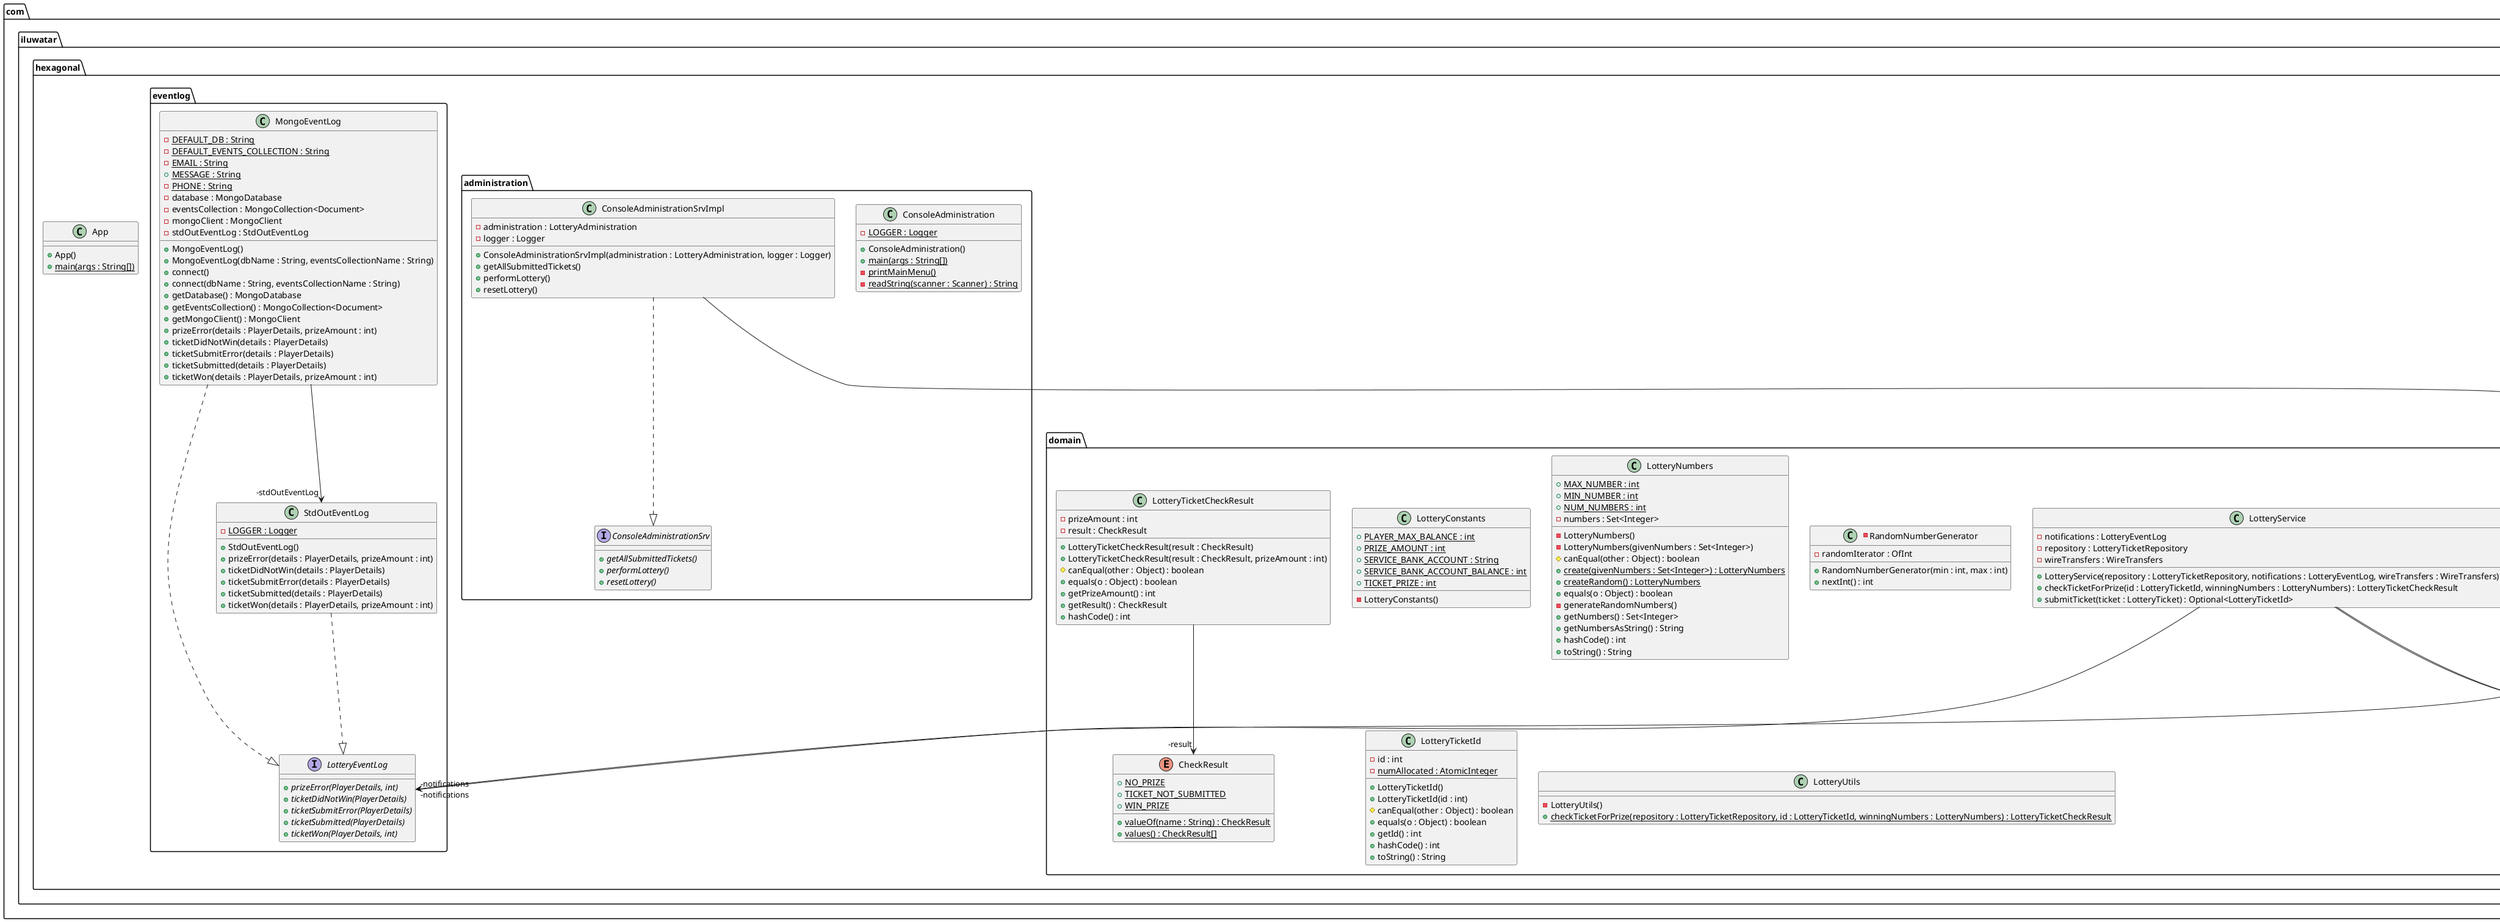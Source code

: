 @startuml
package com.iluwatar.hexagonal.sampledata {
  class SampleData {
    - PLAYERS : List<PlayerDetails> {static}
    - RANDOM : SecureRandom {static}
    + SampleData()
    - getRandomPlayerDetails() : PlayerDetails {static}
    + submitTickets(lotteryService : LotteryService, numTickets : int) {static}
  }
}
package com.iluwatar.hexagonal.service {
  class ConsoleLottery {
    - LOGGER : Logger {static}
    + ConsoleLottery()
    + main(args : String[]) {static}
    - printMainMenu() {static}
    - readString(scanner : Scanner) : String {static}
  }
  interface LotteryConsoleService {
    + addFundsToLotteryAccount(WireTransfers, Scanner) {abstract}
    + checkTicket(LotteryService, Scanner) {abstract}
    + queryLotteryAccountFunds(WireTransfers, Scanner) {abstract}
    + submitTicket(LotteryService, Scanner) {abstract}
  }
  class LotteryConsoleServiceImpl {
    - logger : Logger
    + LotteryConsoleServiceImpl(logger : Logger)
    + addFundsToLotteryAccount(bank : WireTransfers, scanner : Scanner)
    + checkTicket(service : LotteryService, scanner : Scanner)
    + queryLotteryAccountFunds(bank : WireTransfers, scanner : Scanner)
    - readString(scanner : Scanner) : String
    + submitTicket(service : LotteryService, scanner : Scanner)
  }
}
package com.iluwatar.hexagonal.mongo {
  class MongoConnectionPropertiesLoader {
    - DEFAULT_HOST : String {static}
    - DEFAULT_PORT : int {static}
    - LOGGER : Logger {static}
    + MongoConnectionPropertiesLoader()
    + load() {static}
  }
}
package com.iluwatar.hexagonal.domain {
  class LotteryAdministration {
    - notifications : LotteryEventLog
    - repository : LotteryTicketRepository
    - wireTransfers : WireTransfers
    + LotteryAdministration(repository : LotteryTicketRepository, notifications : LotteryEventLog, wireTransfers : WireTransfers)
    + getAllSubmittedTickets() : Map<LotteryTicketId, LotteryTicket>
    + performLottery() : LotteryNumbers
    + resetLottery()
  }
  class LotteryConstants {
    + PLAYER_MAX_BALANCE : int {static}
    + PRIZE_AMOUNT : int {static}
    + SERVICE_BANK_ACCOUNT : String {static}
    + SERVICE_BANK_ACCOUNT_BALANCE : int {static}
    + TICKET_PRIZE : int {static}
    - LotteryConstants()
  }
  class LotteryNumbers {
    + MAX_NUMBER : int {static}
    + MIN_NUMBER : int {static}
    + NUM_NUMBERS : int {static}
    - numbers : Set<Integer>
    - LotteryNumbers()
    - LotteryNumbers(givenNumbers : Set<Integer>)
    # canEqual(other : Object) : boolean
    + create(givenNumbers : Set<Integer>) : LotteryNumbers {static}
    + createRandom() : LotteryNumbers {static}
    + equals(o : Object) : boolean
    - generateRandomNumbers()
    + getNumbers() : Set<Integer>
    + getNumbersAsString() : String
    + hashCode() : int
    + toString() : String
  }
  -class RandomNumberGenerator {
    - randomIterator : OfInt
    + RandomNumberGenerator(min : int, max : int)
    + nextInt() : int
  }
  class LotteryService {
    - notifications : LotteryEventLog
    - repository : LotteryTicketRepository
    - wireTransfers : WireTransfers
    + LotteryService(repository : LotteryTicketRepository, notifications : LotteryEventLog, wireTransfers : WireTransfers)
    + checkTicketForPrize(id : LotteryTicketId, winningNumbers : LotteryNumbers) : LotteryTicketCheckResult
    + submitTicket(ticket : LotteryTicket) : Optional<LotteryTicketId>
  }
  class LotteryTicketCheckResult {
    - prizeAmount : int
    - result : CheckResult
    + LotteryTicketCheckResult(result : CheckResult)
    + LotteryTicketCheckResult(result : CheckResult, prizeAmount : int)
    # canEqual(other : Object) : boolean
    + equals(o : Object) : boolean
    + getPrizeAmount() : int
    + getResult() : CheckResult
    + hashCode() : int
  }
  enum CheckResult {
    + NO_PRIZE {static}
    + TICKET_NOT_SUBMITTED {static}
    + WIN_PRIZE {static}
    + valueOf(name : String) : CheckResult {static}
    + values() : CheckResult[] {static}
  }
  class LotteryTicketId {
    - id : int
    - numAllocated : AtomicInteger {static}
    + LotteryTicketId()
    + LotteryTicketId(id : int)
    # canEqual(other : Object) : boolean
    + equals(o : Object) : boolean
    + getId() : int
    + hashCode() : int
    + toString() : String
  }
  class LotteryUtils {
    - LotteryUtils()
    + checkTicketForPrize(repository : LotteryTicketRepository, id : LotteryTicketId, winningNumbers : LotteryNumbers) : LotteryTicketCheckResult {static}
  }
}
package com.iluwatar.hexagonal.banking {
  class InMemoryBank {
    - accounts : Map<String, Integer> {static}
    + InMemoryBank()
    + getFunds(bankAccount : String) : int
    + setFunds(bankAccount : String, amount : int)
    + transferFunds(amount : int, sourceAccount : String, destinationAccount : String) : boolean
  }
  class MongoBank {
    - DEFAULT_ACCOUNTS_COLLECTION : String {static}
    - DEFAULT_DB : String {static}
    - accountsCollection : MongoCollection<Document>
    - database : MongoDatabase
    - mongoClient : MongoClient
    + MongoBank()
    + MongoBank(dbName : String, accountsCollectionName : String)
    + connect()
    + connect(dbName : String, accountsCollectionName : String)
    + getAccountsCollection() : MongoCollection<Document>
    + getDatabase() : MongoDatabase
    + getFunds(bankAccount : String) : int
    + getMongoClient() : MongoClient
    + setFunds(bankAccount : String, amount : int)
    + transferFunds(amount : int, sourceAccount : String, destinationAccount : String) : boolean
  }
  interface WireTransfers {
    + getFunds(String) : int {abstract}
    + setFunds(String, int) {abstract}
    + transferFunds(int, String, String) : boolean {abstract}
  }
}
package com.iluwatar.hexagonal.database {
  class InMemoryTicketRepository {
    - tickets : Map<LotteryTicketId, LotteryTicket> {static}
    + InMemoryTicketRepository()
    + deleteAll()
    + findAll() : Map<LotteryTicketId, LotteryTicket>
    + findById(id : LotteryTicketId) : Optional<LotteryTicket>
    + save(ticket : LotteryTicket) : Optional<LotteryTicketId>
  }
  interface LotteryTicketRepository {
    + deleteAll() {abstract}
    + findAll() : Map<LotteryTicketId, LotteryTicket> {abstract}
    + findById(LotteryTicketId) : Optional<LotteryTicket> {abstract}
    + save(LotteryTicket) : Optional<LotteryTicketId> {abstract}
  }
  class MongoTicketRepository {
    - DEFAULT_COUNTERS_COLLECTION : String {static}
    - DEFAULT_DB : String {static}
    - DEFAULT_TICKETS_COLLECTION : String {static}
    - TICKET_ID : String {static}
    - countersCollection : MongoCollection<Document>
    - database : MongoDatabase
    - mongoClient : MongoClient
    - ticketsCollection : MongoCollection<Document>
    + MongoTicketRepository()
    + MongoTicketRepository(dbName : String, ticketsCollectionName : String, countersCollectionName : String)
    + connect()
    + connect(dbName : String, ticketsCollectionName : String, countersCollectionName : String)
    + deleteAll()
    - docToTicket(doc : Document) : LotteryTicket
    + findAll() : Map<LotteryTicketId, LotteryTicket>
    + findById(id : LotteryTicketId) : Optional<LotteryTicket>
    + getCountersCollection() : MongoCollection<Document>
    + getNextId() : int
    + getTicketsCollection() : MongoCollection<Document>
    - initCounters()
    + save(ticket : LotteryTicket) : Optional<LotteryTicketId>
  }
}
package com.iluwatar.hexagonal {
  class App {
    + App()
    + main(args : String[]) {static}
  }
}
package com.iluwatar.hexagonal.administration {
  class ConsoleAdministration {
    - LOGGER : Logger {static}
    + ConsoleAdministration()
    + main(args : String[]) {static}
    - printMainMenu() {static}
    - readString(scanner : Scanner) : String {static}
  }
  interface ConsoleAdministrationSrv {
    + getAllSubmittedTickets() {abstract}
    + performLottery() {abstract}
    + resetLottery() {abstract}
  }
  class ConsoleAdministrationSrvImpl {
    - administration : LotteryAdministration
    - logger : Logger
    + ConsoleAdministrationSrvImpl(administration : LotteryAdministration, logger : Logger)
    + getAllSubmittedTickets()
    + performLottery()
    + resetLottery()
  }
}
package com.iluwatar.hexagonal.eventlog {
  interface LotteryEventLog {
    + prizeError(PlayerDetails, int) {abstract}
    + ticketDidNotWin(PlayerDetails) {abstract}
    + ticketSubmitError(PlayerDetails) {abstract}
    + ticketSubmitted(PlayerDetails) {abstract}
    + ticketWon(PlayerDetails, int) {abstract}
  }
  class MongoEventLog {
    - DEFAULT_DB : String {static}
    - DEFAULT_EVENTS_COLLECTION : String {static}
    - EMAIL : String {static}
    + MESSAGE : String {static}
    - PHONE : String {static}
    - database : MongoDatabase
    - eventsCollection : MongoCollection<Document>
    - mongoClient : MongoClient
    - stdOutEventLog : StdOutEventLog
    + MongoEventLog()
    + MongoEventLog(dbName : String, eventsCollectionName : String)
    + connect()
    + connect(dbName : String, eventsCollectionName : String)
    + getDatabase() : MongoDatabase
    + getEventsCollection() : MongoCollection<Document>
    + getMongoClient() : MongoClient
    + prizeError(details : PlayerDetails, prizeAmount : int)
    + ticketDidNotWin(details : PlayerDetails)
    + ticketSubmitError(details : PlayerDetails)
    + ticketSubmitted(details : PlayerDetails)
    + ticketWon(details : PlayerDetails, prizeAmount : int)
  }
  class StdOutEventLog {
    - LOGGER : Logger {static}
    + StdOutEventLog()
    + prizeError(details : PlayerDetails, prizeAmount : int)
    + ticketDidNotWin(details : PlayerDetails)
    + ticketSubmitError(details : PlayerDetails)
    + ticketSubmitted(details : PlayerDetails)
    + ticketWon(details : PlayerDetails, prizeAmount : int)
  }
}
LotteryAdministration -->  "-wireTransfers" WireTransfers
LotteryService -->  "-notifications" LotteryEventLog
LotteryAdministration -->  "-repository" LotteryTicketRepository
MongoEventLog -->  "-stdOutEventLog" StdOutEventLog
LotteryService -->  "-wireTransfers" WireTransfers
LotteryAdministration -->  "-notifications" LotteryEventLog
ConsoleAdministrationSrvImpl -->  "-administration" LotteryAdministration
LotteryService -->  "-repository" LotteryTicketRepository
LotteryTicketCheckResult -->  "-result" CheckResult
ConsoleAdministrationSrvImpl ..|> ConsoleAdministrationSrv 
InMemoryBank ..|> WireTransfers 
MongoBank ..|> WireTransfers 
InMemoryTicketRepository ..|> LotteryTicketRepository 
MongoTicketRepository ..|> LotteryTicketRepository 
MongoEventLog ..|> LotteryEventLog 
StdOutEventLog ..|> LotteryEventLog 
LotteryConsoleServiceImpl ..|> LotteryConsoleService 
@enduml
